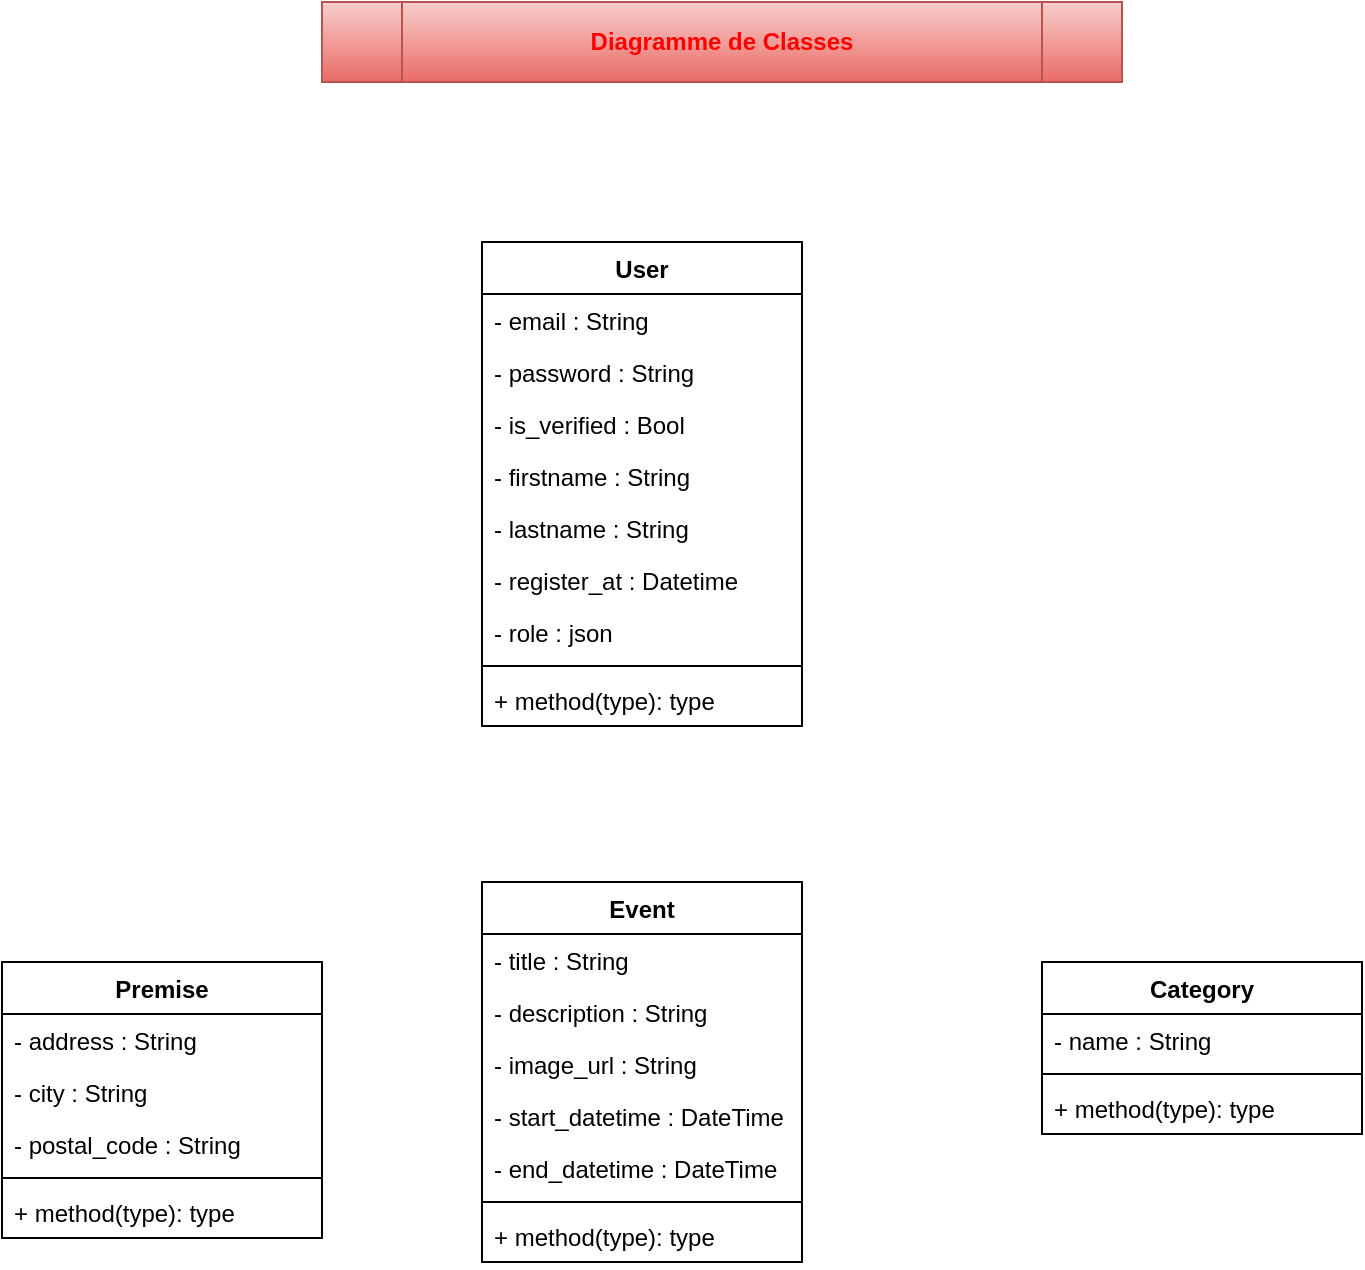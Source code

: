 <mxfile version="28.2.5">
  <diagram name="Page-1" id="PCsEB7HsUW_G8YdbMCWA">
    <mxGraphModel dx="983" dy="518" grid="1" gridSize="10" guides="1" tooltips="1" connect="1" arrows="1" fold="1" page="1" pageScale="1" pageWidth="827" pageHeight="1169" math="0" shadow="0">
      <root>
        <mxCell id="0" />
        <mxCell id="1" parent="0" />
        <mxCell id="VlfzjaUwSPDD4wBWdcZH-5" value="&lt;font style=&quot;color: light-dark(rgb(255, 0, 0), rgb(237, 237, 237));&quot;&gt;&lt;b&gt;Diagramme de Classes&lt;/b&gt;&lt;/font&gt;" style="shape=process;whiteSpace=wrap;html=1;backgroundOutline=1;fillColor=#f8cecc;strokeColor=#b85450;gradientColor=#ea6b66;" vertex="1" parent="1">
          <mxGeometry x="240" y="40" width="400" height="40" as="geometry" />
        </mxCell>
        <mxCell id="VlfzjaUwSPDD4wBWdcZH-15" value="User" style="swimlane;fontStyle=1;align=center;verticalAlign=top;childLayout=stackLayout;horizontal=1;startSize=26;horizontalStack=0;resizeParent=1;resizeParentMax=0;resizeLast=0;collapsible=1;marginBottom=0;whiteSpace=wrap;html=1;" vertex="1" parent="1">
          <mxGeometry x="320" y="160" width="160" height="242" as="geometry" />
        </mxCell>
        <mxCell id="VlfzjaUwSPDD4wBWdcZH-16" value="- email : String" style="text;strokeColor=none;fillColor=none;align=left;verticalAlign=top;spacingLeft=4;spacingRight=4;overflow=hidden;rotatable=0;points=[[0,0.5],[1,0.5]];portConstraint=eastwest;whiteSpace=wrap;html=1;" vertex="1" parent="VlfzjaUwSPDD4wBWdcZH-15">
          <mxGeometry y="26" width="160" height="26" as="geometry" />
        </mxCell>
        <mxCell id="VlfzjaUwSPDD4wBWdcZH-20" value="- password : String" style="text;strokeColor=none;fillColor=none;align=left;verticalAlign=top;spacingLeft=4;spacingRight=4;overflow=hidden;rotatable=0;points=[[0,0.5],[1,0.5]];portConstraint=eastwest;whiteSpace=wrap;html=1;" vertex="1" parent="VlfzjaUwSPDD4wBWdcZH-15">
          <mxGeometry y="52" width="160" height="26" as="geometry" />
        </mxCell>
        <mxCell id="VlfzjaUwSPDD4wBWdcZH-19" value="- is_verified : Bool" style="text;strokeColor=none;fillColor=none;align=left;verticalAlign=top;spacingLeft=4;spacingRight=4;overflow=hidden;rotatable=0;points=[[0,0.5],[1,0.5]];portConstraint=eastwest;whiteSpace=wrap;html=1;" vertex="1" parent="VlfzjaUwSPDD4wBWdcZH-15">
          <mxGeometry y="78" width="160" height="26" as="geometry" />
        </mxCell>
        <mxCell id="VlfzjaUwSPDD4wBWdcZH-21" value="- firstname : String" style="text;strokeColor=none;fillColor=none;align=left;verticalAlign=top;spacingLeft=4;spacingRight=4;overflow=hidden;rotatable=0;points=[[0,0.5],[1,0.5]];portConstraint=eastwest;whiteSpace=wrap;html=1;" vertex="1" parent="VlfzjaUwSPDD4wBWdcZH-15">
          <mxGeometry y="104" width="160" height="26" as="geometry" />
        </mxCell>
        <mxCell id="VlfzjaUwSPDD4wBWdcZH-22" value="- lastname : String" style="text;strokeColor=none;fillColor=none;align=left;verticalAlign=top;spacingLeft=4;spacingRight=4;overflow=hidden;rotatable=0;points=[[0,0.5],[1,0.5]];portConstraint=eastwest;whiteSpace=wrap;html=1;" vertex="1" parent="VlfzjaUwSPDD4wBWdcZH-15">
          <mxGeometry y="130" width="160" height="26" as="geometry" />
        </mxCell>
        <mxCell id="VlfzjaUwSPDD4wBWdcZH-23" value="- register_at : Datetime" style="text;strokeColor=none;fillColor=none;align=left;verticalAlign=top;spacingLeft=4;spacingRight=4;overflow=hidden;rotatable=0;points=[[0,0.5],[1,0.5]];portConstraint=eastwest;whiteSpace=wrap;html=1;" vertex="1" parent="VlfzjaUwSPDD4wBWdcZH-15">
          <mxGeometry y="156" width="160" height="26" as="geometry" />
        </mxCell>
        <mxCell id="VlfzjaUwSPDD4wBWdcZH-24" value="- role : json" style="text;strokeColor=none;fillColor=none;align=left;verticalAlign=top;spacingLeft=4;spacingRight=4;overflow=hidden;rotatable=0;points=[[0,0.5],[1,0.5]];portConstraint=eastwest;whiteSpace=wrap;html=1;" vertex="1" parent="VlfzjaUwSPDD4wBWdcZH-15">
          <mxGeometry y="182" width="160" height="26" as="geometry" />
        </mxCell>
        <mxCell id="VlfzjaUwSPDD4wBWdcZH-17" value="" style="line;strokeWidth=1;fillColor=none;align=left;verticalAlign=middle;spacingTop=-1;spacingLeft=3;spacingRight=3;rotatable=0;labelPosition=right;points=[];portConstraint=eastwest;strokeColor=inherit;" vertex="1" parent="VlfzjaUwSPDD4wBWdcZH-15">
          <mxGeometry y="208" width="160" height="8" as="geometry" />
        </mxCell>
        <mxCell id="VlfzjaUwSPDD4wBWdcZH-18" value="+ method(type): type" style="text;strokeColor=none;fillColor=none;align=left;verticalAlign=top;spacingLeft=4;spacingRight=4;overflow=hidden;rotatable=0;points=[[0,0.5],[1,0.5]];portConstraint=eastwest;whiteSpace=wrap;html=1;" vertex="1" parent="VlfzjaUwSPDD4wBWdcZH-15">
          <mxGeometry y="216" width="160" height="26" as="geometry" />
        </mxCell>
        <mxCell id="VlfzjaUwSPDD4wBWdcZH-25" value="Event" style="swimlane;fontStyle=1;align=center;verticalAlign=top;childLayout=stackLayout;horizontal=1;startSize=26;horizontalStack=0;resizeParent=1;resizeParentMax=0;resizeLast=0;collapsible=1;marginBottom=0;whiteSpace=wrap;html=1;" vertex="1" parent="1">
          <mxGeometry x="320" y="480" width="160" height="190" as="geometry" />
        </mxCell>
        <mxCell id="VlfzjaUwSPDD4wBWdcZH-26" value="- title : String" style="text;strokeColor=none;fillColor=none;align=left;verticalAlign=top;spacingLeft=4;spacingRight=4;overflow=hidden;rotatable=0;points=[[0,0.5],[1,0.5]];portConstraint=eastwest;whiteSpace=wrap;html=1;" vertex="1" parent="VlfzjaUwSPDD4wBWdcZH-25">
          <mxGeometry y="26" width="160" height="26" as="geometry" />
        </mxCell>
        <mxCell id="VlfzjaUwSPDD4wBWdcZH-31" value="- description : String" style="text;strokeColor=none;fillColor=none;align=left;verticalAlign=top;spacingLeft=4;spacingRight=4;overflow=hidden;rotatable=0;points=[[0,0.5],[1,0.5]];portConstraint=eastwest;whiteSpace=wrap;html=1;" vertex="1" parent="VlfzjaUwSPDD4wBWdcZH-25">
          <mxGeometry y="52" width="160" height="26" as="geometry" />
        </mxCell>
        <mxCell id="VlfzjaUwSPDD4wBWdcZH-32" value="- image_url : String" style="text;strokeColor=none;fillColor=none;align=left;verticalAlign=top;spacingLeft=4;spacingRight=4;overflow=hidden;rotatable=0;points=[[0,0.5],[1,0.5]];portConstraint=eastwest;whiteSpace=wrap;html=1;" vertex="1" parent="VlfzjaUwSPDD4wBWdcZH-25">
          <mxGeometry y="78" width="160" height="26" as="geometry" />
        </mxCell>
        <mxCell id="VlfzjaUwSPDD4wBWdcZH-30" value="- start_datetime : DateTime" style="text;strokeColor=none;fillColor=none;align=left;verticalAlign=top;spacingLeft=4;spacingRight=4;overflow=hidden;rotatable=0;points=[[0,0.5],[1,0.5]];portConstraint=eastwest;whiteSpace=wrap;html=1;" vertex="1" parent="VlfzjaUwSPDD4wBWdcZH-25">
          <mxGeometry y="104" width="160" height="26" as="geometry" />
        </mxCell>
        <mxCell id="VlfzjaUwSPDD4wBWdcZH-29" value="- end_datetime : DateTime" style="text;strokeColor=none;fillColor=none;align=left;verticalAlign=top;spacingLeft=4;spacingRight=4;overflow=hidden;rotatable=0;points=[[0,0.5],[1,0.5]];portConstraint=eastwest;whiteSpace=wrap;html=1;" vertex="1" parent="VlfzjaUwSPDD4wBWdcZH-25">
          <mxGeometry y="130" width="160" height="26" as="geometry" />
        </mxCell>
        <mxCell id="VlfzjaUwSPDD4wBWdcZH-27" value="" style="line;strokeWidth=1;fillColor=none;align=left;verticalAlign=middle;spacingTop=-1;spacingLeft=3;spacingRight=3;rotatable=0;labelPosition=right;points=[];portConstraint=eastwest;strokeColor=inherit;" vertex="1" parent="VlfzjaUwSPDD4wBWdcZH-25">
          <mxGeometry y="156" width="160" height="8" as="geometry" />
        </mxCell>
        <mxCell id="VlfzjaUwSPDD4wBWdcZH-28" value="+ method(type): type" style="text;strokeColor=none;fillColor=none;align=left;verticalAlign=top;spacingLeft=4;spacingRight=4;overflow=hidden;rotatable=0;points=[[0,0.5],[1,0.5]];portConstraint=eastwest;whiteSpace=wrap;html=1;" vertex="1" parent="VlfzjaUwSPDD4wBWdcZH-25">
          <mxGeometry y="164" width="160" height="26" as="geometry" />
        </mxCell>
        <mxCell id="VlfzjaUwSPDD4wBWdcZH-33" value="Category" style="swimlane;fontStyle=1;align=center;verticalAlign=top;childLayout=stackLayout;horizontal=1;startSize=26;horizontalStack=0;resizeParent=1;resizeParentMax=0;resizeLast=0;collapsible=1;marginBottom=0;whiteSpace=wrap;html=1;" vertex="1" parent="1">
          <mxGeometry x="600" y="520" width="160" height="86" as="geometry" />
        </mxCell>
        <mxCell id="VlfzjaUwSPDD4wBWdcZH-34" value="- name : String" style="text;strokeColor=none;fillColor=none;align=left;verticalAlign=top;spacingLeft=4;spacingRight=4;overflow=hidden;rotatable=0;points=[[0,0.5],[1,0.5]];portConstraint=eastwest;whiteSpace=wrap;html=1;" vertex="1" parent="VlfzjaUwSPDD4wBWdcZH-33">
          <mxGeometry y="26" width="160" height="26" as="geometry" />
        </mxCell>
        <mxCell id="VlfzjaUwSPDD4wBWdcZH-35" value="" style="line;strokeWidth=1;fillColor=none;align=left;verticalAlign=middle;spacingTop=-1;spacingLeft=3;spacingRight=3;rotatable=0;labelPosition=right;points=[];portConstraint=eastwest;strokeColor=inherit;" vertex="1" parent="VlfzjaUwSPDD4wBWdcZH-33">
          <mxGeometry y="52" width="160" height="8" as="geometry" />
        </mxCell>
        <mxCell id="VlfzjaUwSPDD4wBWdcZH-36" value="+ method(type): type" style="text;strokeColor=none;fillColor=none;align=left;verticalAlign=top;spacingLeft=4;spacingRight=4;overflow=hidden;rotatable=0;points=[[0,0.5],[1,0.5]];portConstraint=eastwest;whiteSpace=wrap;html=1;" vertex="1" parent="VlfzjaUwSPDD4wBWdcZH-33">
          <mxGeometry y="60" width="160" height="26" as="geometry" />
        </mxCell>
        <mxCell id="VlfzjaUwSPDD4wBWdcZH-37" value="Premise" style="swimlane;fontStyle=1;align=center;verticalAlign=top;childLayout=stackLayout;horizontal=1;startSize=26;horizontalStack=0;resizeParent=1;resizeParentMax=0;resizeLast=0;collapsible=1;marginBottom=0;whiteSpace=wrap;html=1;" vertex="1" parent="1">
          <mxGeometry x="80" y="520" width="160" height="138" as="geometry" />
        </mxCell>
        <mxCell id="VlfzjaUwSPDD4wBWdcZH-38" value="- address : String" style="text;strokeColor=none;fillColor=none;align=left;verticalAlign=top;spacingLeft=4;spacingRight=4;overflow=hidden;rotatable=0;points=[[0,0.5],[1,0.5]];portConstraint=eastwest;whiteSpace=wrap;html=1;" vertex="1" parent="VlfzjaUwSPDD4wBWdcZH-37">
          <mxGeometry y="26" width="160" height="26" as="geometry" />
        </mxCell>
        <mxCell id="VlfzjaUwSPDD4wBWdcZH-43" value="- city : String" style="text;strokeColor=none;fillColor=none;align=left;verticalAlign=top;spacingLeft=4;spacingRight=4;overflow=hidden;rotatable=0;points=[[0,0.5],[1,0.5]];portConstraint=eastwest;whiteSpace=wrap;html=1;" vertex="1" parent="VlfzjaUwSPDD4wBWdcZH-37">
          <mxGeometry y="52" width="160" height="26" as="geometry" />
        </mxCell>
        <mxCell id="VlfzjaUwSPDD4wBWdcZH-42" value="- postal_code : String" style="text;strokeColor=none;fillColor=none;align=left;verticalAlign=top;spacingLeft=4;spacingRight=4;overflow=hidden;rotatable=0;points=[[0,0.5],[1,0.5]];portConstraint=eastwest;whiteSpace=wrap;html=1;" vertex="1" parent="VlfzjaUwSPDD4wBWdcZH-37">
          <mxGeometry y="78" width="160" height="26" as="geometry" />
        </mxCell>
        <mxCell id="VlfzjaUwSPDD4wBWdcZH-39" value="" style="line;strokeWidth=1;fillColor=none;align=left;verticalAlign=middle;spacingTop=-1;spacingLeft=3;spacingRight=3;rotatable=0;labelPosition=right;points=[];portConstraint=eastwest;strokeColor=inherit;" vertex="1" parent="VlfzjaUwSPDD4wBWdcZH-37">
          <mxGeometry y="104" width="160" height="8" as="geometry" />
        </mxCell>
        <mxCell id="VlfzjaUwSPDD4wBWdcZH-40" value="+ method(type): type" style="text;strokeColor=none;fillColor=none;align=left;verticalAlign=top;spacingLeft=4;spacingRight=4;overflow=hidden;rotatable=0;points=[[0,0.5],[1,0.5]];portConstraint=eastwest;whiteSpace=wrap;html=1;" vertex="1" parent="VlfzjaUwSPDD4wBWdcZH-37">
          <mxGeometry y="112" width="160" height="26" as="geometry" />
        </mxCell>
      </root>
    </mxGraphModel>
  </diagram>
</mxfile>
